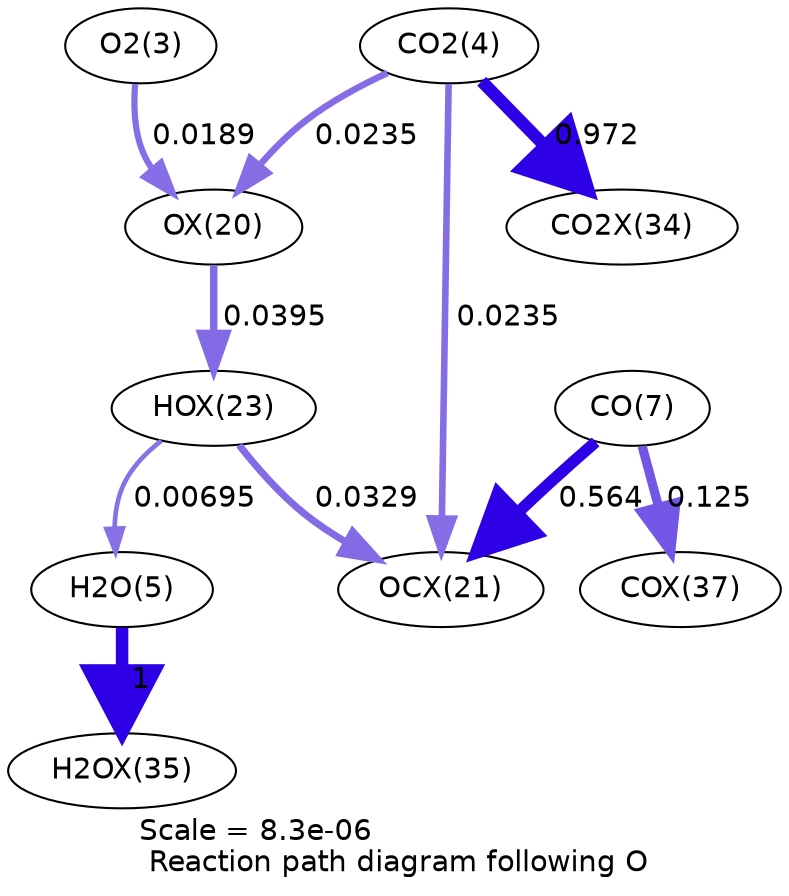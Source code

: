 digraph reaction_paths {
center=1;
s5 -> s23[fontname="Helvetica", penwidth=3, arrowsize=1.5, color="0.7, 0.519, 0.9"
, label=" 0.0189"];
s23 -> s26[fontname="Helvetica", penwidth=3.56, arrowsize=1.78, color="0.7, 0.539, 0.9"
, label=" 0.0395"];
s6 -> s23[fontname="Helvetica", penwidth=3.17, arrowsize=1.58, color="0.7, 0.523, 0.9"
, label=" 0.0235"];
s26 -> s7[fontname="Helvetica", penwidth=2.25, arrowsize=1.12, color="0.7, 0.507, 0.9"
, label=" 0.00695"];
s26 -> s24[fontname="Helvetica", penwidth=3.42, arrowsize=1.71, color="0.7, 0.533, 0.9"
, label=" 0.0329"];
s7 -> s33[fontname="Helvetica", penwidth=6, arrowsize=3, color="0.7, 1.5, 0.9"
, label=" 1"];
s9 -> s24[fontname="Helvetica", penwidth=5.57, arrowsize=2.78, color="0.7, 1.06, 0.9"
, label=" 0.564"];
s9 -> s35[fontname="Helvetica", penwidth=4.43, arrowsize=2.21, color="0.7, 0.625, 0.9"
, label=" 0.125"];
s6 -> s24[fontname="Helvetica", penwidth=3.17, arrowsize=1.58, color="0.7, 0.523, 0.9"
, label=" 0.0235"];
s6 -> s32[fontname="Helvetica", penwidth=5.98, arrowsize=2.99, color="0.7, 1.47, 0.9"
, label=" 0.972"];
s5 [ fontname="Helvetica", label="O2(3)"];
s6 [ fontname="Helvetica", label="CO2(4)"];
s7 [ fontname="Helvetica", label="H2O(5)"];
s9 [ fontname="Helvetica", label="CO(7)"];
s23 [ fontname="Helvetica", label="OX(20)"];
s24 [ fontname="Helvetica", label="OCX(21)"];
s26 [ fontname="Helvetica", label="HOX(23)"];
s32 [ fontname="Helvetica", label="CO2X(34)"];
s33 [ fontname="Helvetica", label="H2OX(35)"];
s35 [ fontname="Helvetica", label="COX(37)"];
 label = "Scale = 8.3e-06\l Reaction path diagram following O";
 fontname = "Helvetica";
}
